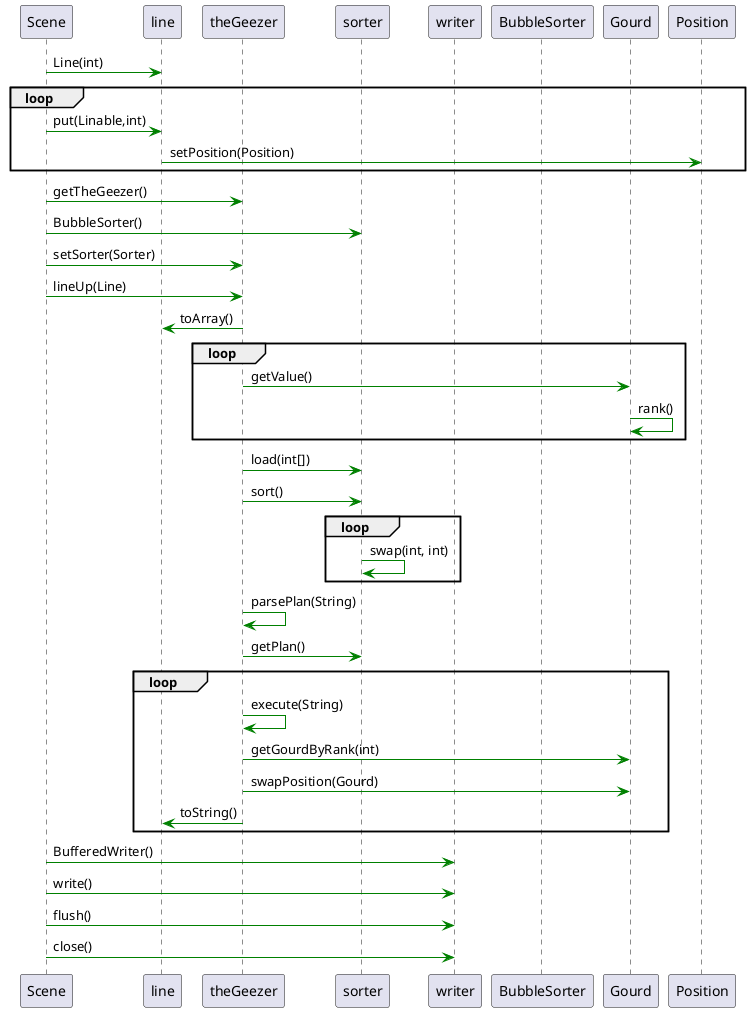 @startuml 

participant       Scene 
participant       line  
participant       theGeezer  
participant       sorter  
participant       writer  
participant       BubbleSorter  
participant       Gourd  
participant       Position  

Scene -[#Green]> line : Line(int)
loop 
    Scene -[#Green]> line : put(Linable,int)
    line -[#Green]> Position : setPosition(Position)
end

Scene -[#Green]> theGeezer : getTheGeezer()

Scene -[#Green]> sorter : BubbleSorter()
Scene -[#Green]> theGeezer : setSorter(Sorter)

Scene -[#Green]> theGeezer : lineUp(Line)
theGeezer -[#Green]> line : toArray()

loop 
    theGeezer -[#Green]> Gourd : getValue()
    Gourd -[#Green]> Gourd : rank()
end

theGeezer -[#Green]> sorter :load(int[]) 
theGeezer -[#Green]> sorter :sort()

loop
    sorter-[#Green]> sorter: swap(int, int)
end

theGeezer -[#Green]> theGeezer: parsePlan(String)
theGeezer -[#Green]> sorter :getPlan()

loop 
    theGeezer -[#Green]> theGeezer :execute(String)
    theGeezer -[#Green]> Gourd :getGourdByRank(int)
    theGeezer -[#Green]> Gourd :swapPosition(Gourd)
    theGeezer -[#Green]> line : toString()
end


Scene -[#Green]> writer : BufferedWriter()
Scene -[#Green]> writer : write()
Scene -[#Green]> writer : flush()
Scene -[#Green]> writer : close()

@enduml

